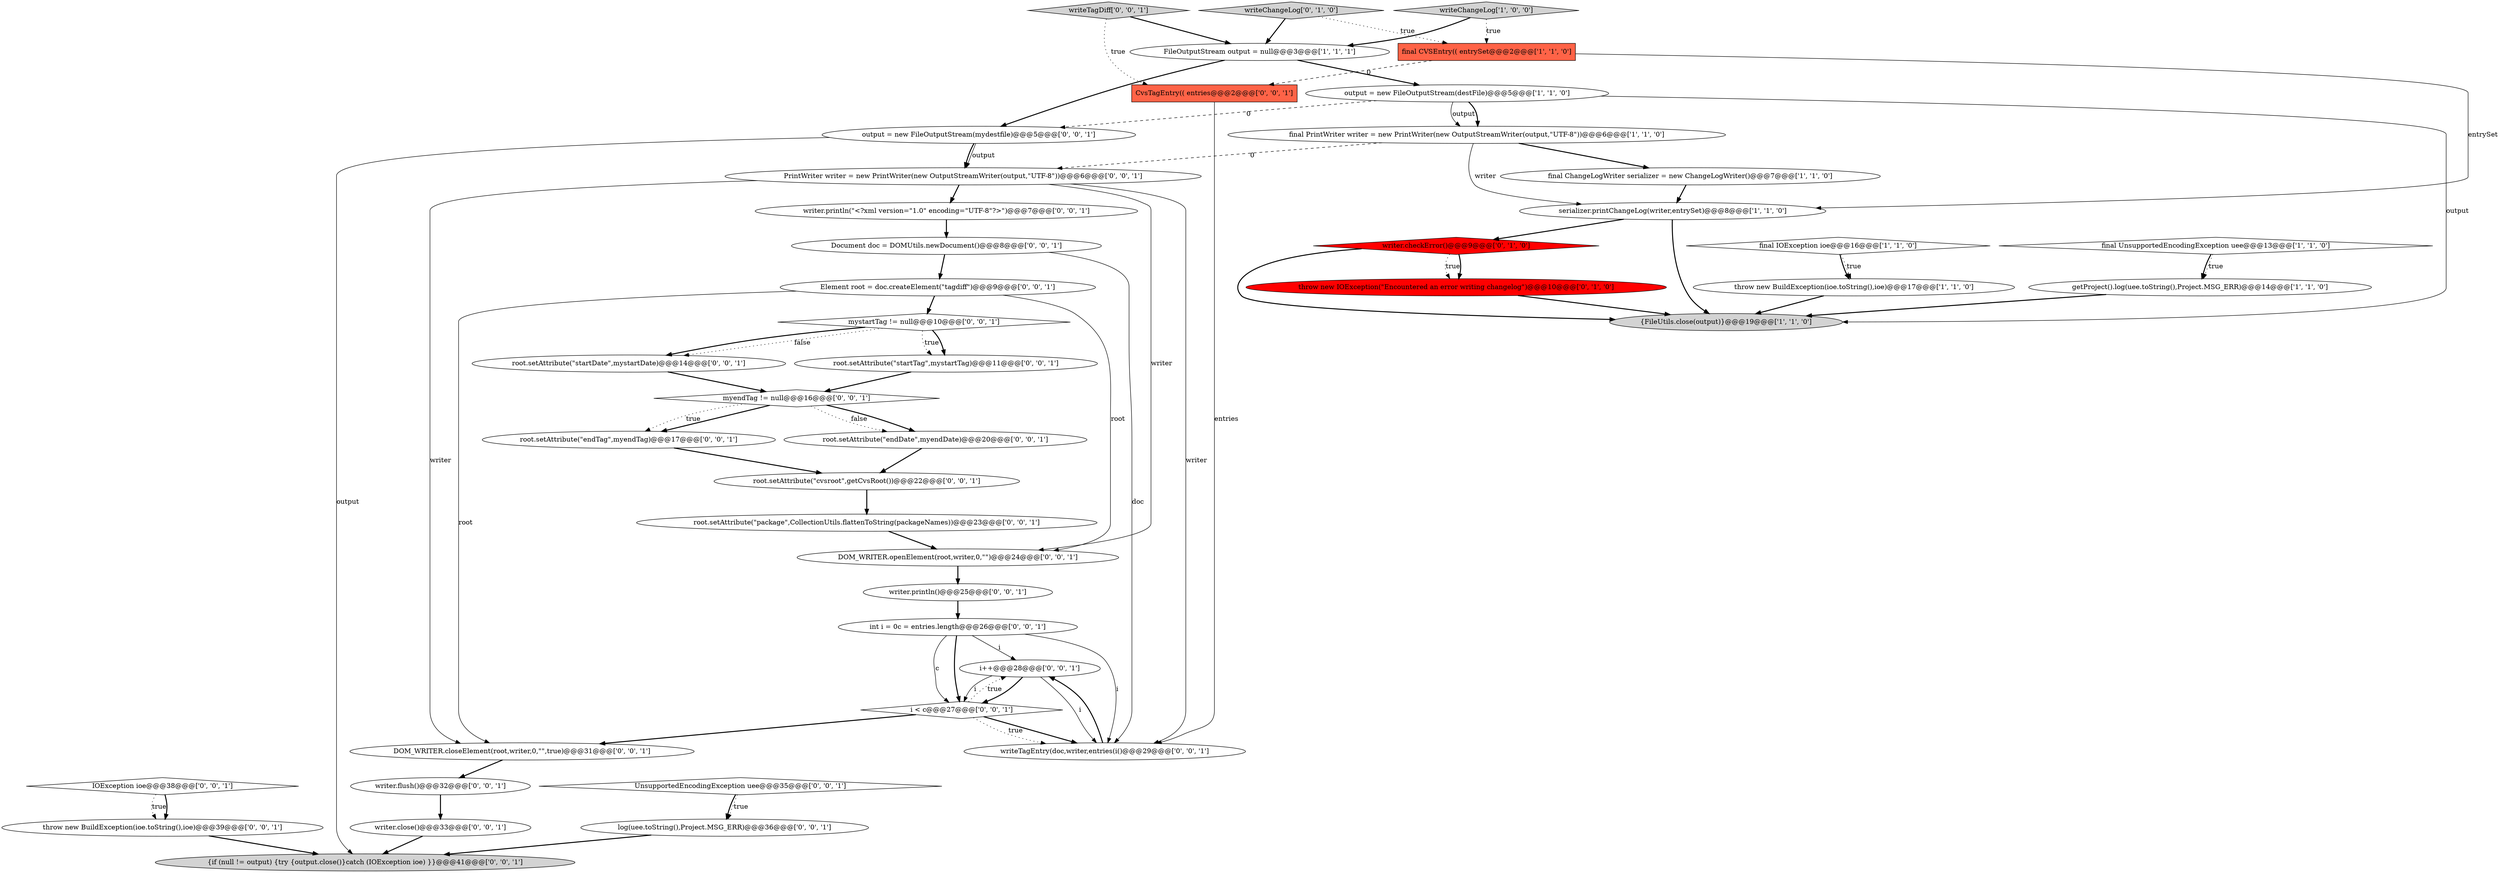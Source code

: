 digraph {
22 [style = filled, label = "DOM_WRITER.openElement(root,writer,0,\"\")@@@24@@@['0', '0', '1']", fillcolor = white, shape = ellipse image = "AAA0AAABBB3BBB"];
0 [style = filled, label = "final CVSEntry(( entrySet@@@2@@@['1', '1', '0']", fillcolor = tomato, shape = box image = "AAA0AAABBB1BBB"];
29 [style = filled, label = "root.setAttribute(\"startTag\",mystartTag)@@@11@@@['0', '0', '1']", fillcolor = white, shape = ellipse image = "AAA0AAABBB3BBB"];
43 [style = filled, label = "root.setAttribute(\"endDate\",myendDate)@@@20@@@['0', '0', '1']", fillcolor = white, shape = ellipse image = "AAA0AAABBB3BBB"];
8 [style = filled, label = "final UnsupportedEncodingException uee@@@13@@@['1', '1', '0']", fillcolor = white, shape = diamond image = "AAA0AAABBB1BBB"];
32 [style = filled, label = "Document doc = DOMUtils.newDocument()@@@8@@@['0', '0', '1']", fillcolor = white, shape = ellipse image = "AAA0AAABBB3BBB"];
34 [style = filled, label = "i++@@@28@@@['0', '0', '1']", fillcolor = white, shape = ellipse image = "AAA0AAABBB3BBB"];
2 [style = filled, label = "FileOutputStream output = null@@@3@@@['1', '1', '1']", fillcolor = white, shape = ellipse image = "AAA0AAABBB1BBB"];
17 [style = filled, label = "root.setAttribute(\"startDate\",mystartDate)@@@14@@@['0', '0', '1']", fillcolor = white, shape = ellipse image = "AAA0AAABBB3BBB"];
23 [style = filled, label = "IOException ioe@@@38@@@['0', '0', '1']", fillcolor = white, shape = diamond image = "AAA0AAABBB3BBB"];
15 [style = filled, label = "CvsTagEntry(( entries@@@2@@@['0', '0', '1']", fillcolor = tomato, shape = box image = "AAA0AAABBB3BBB"];
28 [style = filled, label = "throw new BuildException(ioe.toString(),ioe)@@@39@@@['0', '0', '1']", fillcolor = white, shape = ellipse image = "AAA0AAABBB3BBB"];
41 [style = filled, label = "writeTagDiff['0', '0', '1']", fillcolor = lightgray, shape = diamond image = "AAA0AAABBB3BBB"];
4 [style = filled, label = "getProject().log(uee.toString(),Project.MSG_ERR)@@@14@@@['1', '1', '0']", fillcolor = white, shape = ellipse image = "AAA0AAABBB1BBB"];
14 [style = filled, label = "throw new IOException(\"Encountered an error writing changelog\")@@@10@@@['0', '1', '0']", fillcolor = red, shape = ellipse image = "AAA1AAABBB2BBB"];
31 [style = filled, label = "{if (null != output) {try {output.close()}catch (IOException ioe) }}@@@41@@@['0', '0', '1']", fillcolor = lightgray, shape = ellipse image = "AAA0AAABBB3BBB"];
7 [style = filled, label = "final ChangeLogWriter serializer = new ChangeLogWriter()@@@7@@@['1', '1', '0']", fillcolor = white, shape = ellipse image = "AAA0AAABBB1BBB"];
5 [style = filled, label = "writeChangeLog['1', '0', '0']", fillcolor = lightgray, shape = diamond image = "AAA0AAABBB1BBB"];
3 [style = filled, label = "final PrintWriter writer = new PrintWriter(new OutputStreamWriter(output,\"UTF-8\"))@@@6@@@['1', '1', '0']", fillcolor = white, shape = ellipse image = "AAA0AAABBB1BBB"];
37 [style = filled, label = "myendTag != null@@@16@@@['0', '0', '1']", fillcolor = white, shape = diamond image = "AAA0AAABBB3BBB"];
19 [style = filled, label = "writer.close()@@@33@@@['0', '0', '1']", fillcolor = white, shape = ellipse image = "AAA0AAABBB3BBB"];
30 [style = filled, label = "writer.println(\"<?xml version=\"1.0\" encoding=\"UTF-8\"?>\")@@@7@@@['0', '0', '1']", fillcolor = white, shape = ellipse image = "AAA0AAABBB3BBB"];
42 [style = filled, label = "UnsupportedEncodingException uee@@@35@@@['0', '0', '1']", fillcolor = white, shape = diamond image = "AAA0AAABBB3BBB"];
36 [style = filled, label = "output = new FileOutputStream(mydestfile)@@@5@@@['0', '0', '1']", fillcolor = white, shape = ellipse image = "AAA0AAABBB3BBB"];
35 [style = filled, label = "writeTagEntry(doc,writer,entries(i()@@@29@@@['0', '0', '1']", fillcolor = white, shape = ellipse image = "AAA0AAABBB3BBB"];
33 [style = filled, label = "i < c@@@27@@@['0', '0', '1']", fillcolor = white, shape = diamond image = "AAA0AAABBB3BBB"];
20 [style = filled, label = "writer.println()@@@25@@@['0', '0', '1']", fillcolor = white, shape = ellipse image = "AAA0AAABBB3BBB"];
40 [style = filled, label = "int i = 0c = entries.length@@@26@@@['0', '0', '1']", fillcolor = white, shape = ellipse image = "AAA0AAABBB3BBB"];
39 [style = filled, label = "Element root = doc.createElement(\"tagdiff\")@@@9@@@['0', '0', '1']", fillcolor = white, shape = ellipse image = "AAA0AAABBB3BBB"];
12 [style = filled, label = "writer.checkError()@@@9@@@['0', '1', '0']", fillcolor = red, shape = diamond image = "AAA1AAABBB2BBB"];
9 [style = filled, label = "output = new FileOutputStream(destFile)@@@5@@@['1', '1', '0']", fillcolor = white, shape = ellipse image = "AAA0AAABBB1BBB"];
38 [style = filled, label = "root.setAttribute(\"cvsroot\",getCvsRoot())@@@22@@@['0', '0', '1']", fillcolor = white, shape = ellipse image = "AAA0AAABBB3BBB"];
27 [style = filled, label = "DOM_WRITER.closeElement(root,writer,0,\"\",true)@@@31@@@['0', '0', '1']", fillcolor = white, shape = ellipse image = "AAA0AAABBB3BBB"];
10 [style = filled, label = "final IOException ioe@@@16@@@['1', '1', '0']", fillcolor = white, shape = diamond image = "AAA0AAABBB1BBB"];
1 [style = filled, label = "serializer.printChangeLog(writer,entrySet)@@@8@@@['1', '1', '0']", fillcolor = white, shape = ellipse image = "AAA0AAABBB1BBB"];
6 [style = filled, label = "throw new BuildException(ioe.toString(),ioe)@@@17@@@['1', '1', '0']", fillcolor = white, shape = ellipse image = "AAA0AAABBB1BBB"];
26 [style = filled, label = "log(uee.toString(),Project.MSG_ERR)@@@36@@@['0', '0', '1']", fillcolor = white, shape = ellipse image = "AAA0AAABBB3BBB"];
21 [style = filled, label = "mystartTag != null@@@10@@@['0', '0', '1']", fillcolor = white, shape = diamond image = "AAA0AAABBB3BBB"];
16 [style = filled, label = "PrintWriter writer = new PrintWriter(new OutputStreamWriter(output,\"UTF-8\"))@@@6@@@['0', '0', '1']", fillcolor = white, shape = ellipse image = "AAA0AAABBB3BBB"];
11 [style = filled, label = "{FileUtils.close(output)}@@@19@@@['1', '1', '0']", fillcolor = lightgray, shape = ellipse image = "AAA0AAABBB1BBB"];
24 [style = filled, label = "writer.flush()@@@32@@@['0', '0', '1']", fillcolor = white, shape = ellipse image = "AAA0AAABBB3BBB"];
25 [style = filled, label = "root.setAttribute(\"endTag\",myendTag)@@@17@@@['0', '0', '1']", fillcolor = white, shape = ellipse image = "AAA0AAABBB3BBB"];
18 [style = filled, label = "root.setAttribute(\"package\",CollectionUtils.flattenToString(packageNames))@@@23@@@['0', '0', '1']", fillcolor = white, shape = ellipse image = "AAA0AAABBB3BBB"];
13 [style = filled, label = "writeChangeLog['0', '1', '0']", fillcolor = lightgray, shape = diamond image = "AAA0AAABBB2BBB"];
9->36 [style = dashed, label="0"];
40->34 [style = solid, label="i"];
42->26 [style = bold, label=""];
41->15 [style = dotted, label="true"];
33->35 [style = bold, label=""];
10->6 [style = dotted, label="true"];
42->26 [style = dotted, label="true"];
7->1 [style = bold, label=""];
24->19 [style = bold, label=""];
21->17 [style = dotted, label="false"];
19->31 [style = bold, label=""];
37->43 [style = dotted, label="false"];
16->22 [style = solid, label="writer"];
28->31 [style = bold, label=""];
37->25 [style = bold, label=""];
21->29 [style = dotted, label="true"];
34->33 [style = bold, label=""];
12->11 [style = bold, label=""];
33->34 [style = dotted, label="true"];
23->28 [style = dotted, label="true"];
9->3 [style = solid, label="output"];
0->15 [style = dashed, label="0"];
34->33 [style = solid, label="i"];
30->32 [style = bold, label=""];
39->27 [style = solid, label="root"];
29->37 [style = bold, label=""];
2->9 [style = bold, label=""];
5->0 [style = dotted, label="true"];
17->37 [style = bold, label=""];
37->25 [style = dotted, label="true"];
34->35 [style = solid, label="i"];
33->27 [style = bold, label=""];
10->6 [style = bold, label=""];
36->31 [style = solid, label="output"];
40->33 [style = solid, label="c"];
41->2 [style = bold, label=""];
8->4 [style = dotted, label="true"];
1->11 [style = bold, label=""];
23->28 [style = bold, label=""];
39->21 [style = bold, label=""];
12->14 [style = dotted, label="true"];
5->2 [style = bold, label=""];
37->43 [style = bold, label=""];
32->35 [style = solid, label="doc"];
38->18 [style = bold, label=""];
21->29 [style = bold, label=""];
43->38 [style = bold, label=""];
18->22 [style = bold, label=""];
20->40 [style = bold, label=""];
40->33 [style = bold, label=""];
22->20 [style = bold, label=""];
3->7 [style = bold, label=""];
33->35 [style = dotted, label="true"];
13->0 [style = dotted, label="true"];
6->11 [style = bold, label=""];
16->30 [style = bold, label=""];
2->36 [style = bold, label=""];
12->14 [style = bold, label=""];
13->2 [style = bold, label=""];
16->27 [style = solid, label="writer"];
1->12 [style = bold, label=""];
26->31 [style = bold, label=""];
36->16 [style = bold, label=""];
15->35 [style = solid, label="entries"];
16->35 [style = solid, label="writer"];
9->3 [style = bold, label=""];
32->39 [style = bold, label=""];
27->24 [style = bold, label=""];
8->4 [style = bold, label=""];
0->1 [style = solid, label="entrySet"];
35->34 [style = bold, label=""];
4->11 [style = bold, label=""];
14->11 [style = bold, label=""];
3->1 [style = solid, label="writer"];
21->17 [style = bold, label=""];
3->16 [style = dashed, label="0"];
39->22 [style = solid, label="root"];
40->35 [style = solid, label="i"];
9->11 [style = solid, label="output"];
25->38 [style = bold, label=""];
36->16 [style = solid, label="output"];
}

